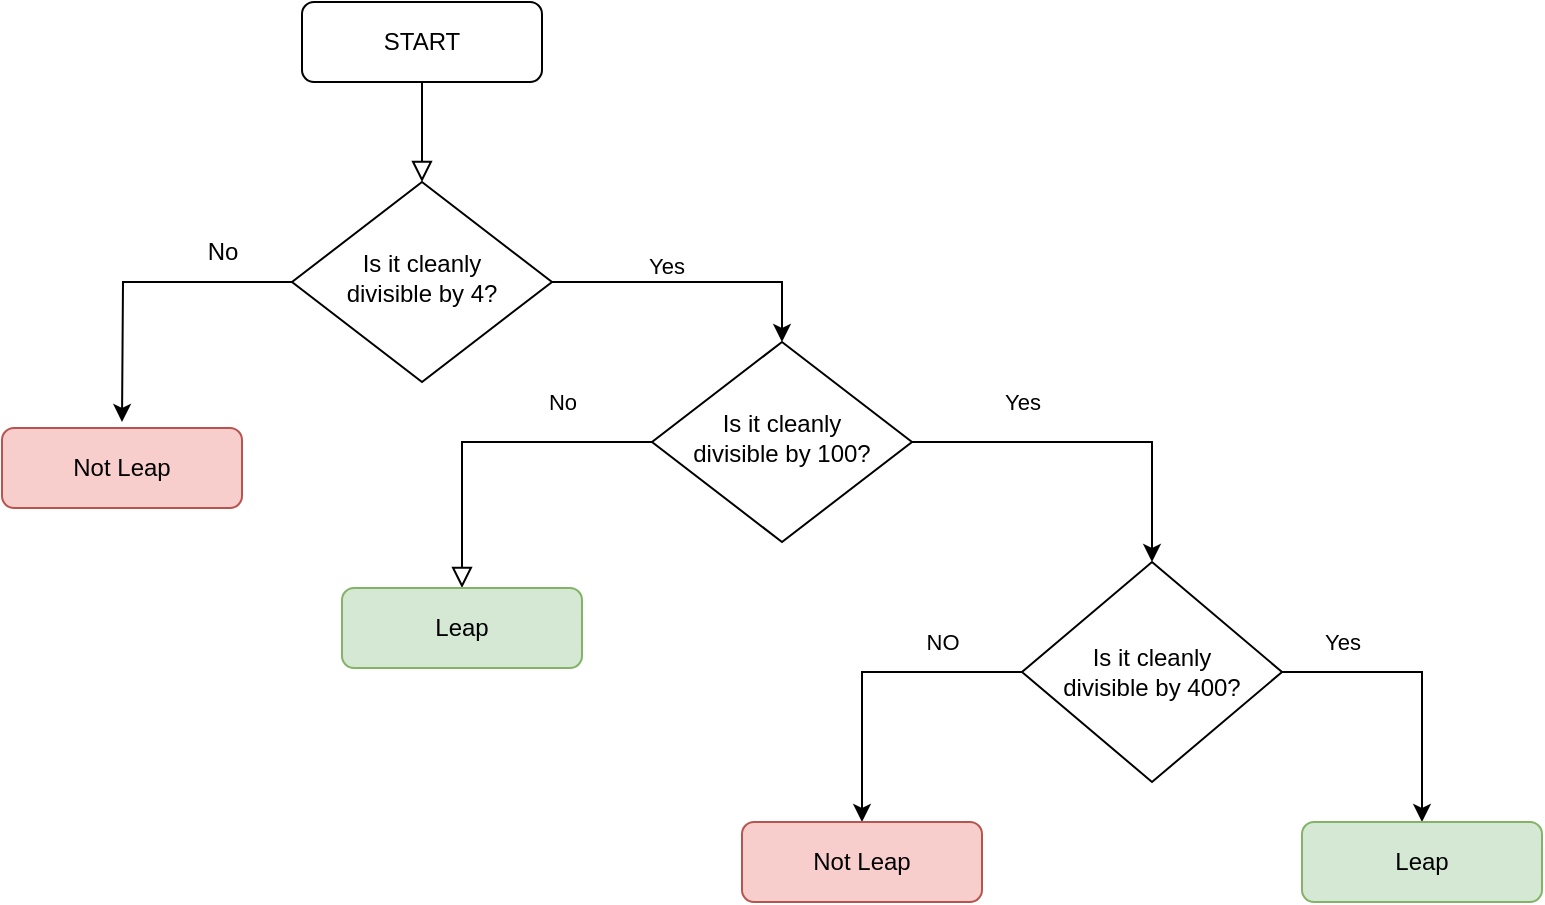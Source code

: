 <mxfile version="26.2.14">
  <diagram id="C5RBs43oDa-KdzZeNtuy" name="Page-1">
    <mxGraphModel dx="1188" dy="619" grid="1" gridSize="10" guides="1" tooltips="1" connect="1" arrows="1" fold="1" page="1" pageScale="1" pageWidth="827" pageHeight="1169" math="0" shadow="0">
      <root>
        <mxCell id="WIyWlLk6GJQsqaUBKTNV-0" />
        <mxCell id="WIyWlLk6GJQsqaUBKTNV-1" parent="WIyWlLk6GJQsqaUBKTNV-0" />
        <mxCell id="WIyWlLk6GJQsqaUBKTNV-2" value="" style="rounded=0;html=1;jettySize=auto;orthogonalLoop=1;fontSize=11;endArrow=block;endFill=0;endSize=8;strokeWidth=1;shadow=0;labelBackgroundColor=none;edgeStyle=orthogonalEdgeStyle;" parent="WIyWlLk6GJQsqaUBKTNV-1" source="WIyWlLk6GJQsqaUBKTNV-3" target="WIyWlLk6GJQsqaUBKTNV-6" edge="1">
          <mxGeometry relative="1" as="geometry" />
        </mxCell>
        <mxCell id="WIyWlLk6GJQsqaUBKTNV-3" value="&lt;span style=&quot;background-color: rgb(255, 255, 255);&quot;&gt;START&lt;/span&gt;" style="rounded=1;whiteSpace=wrap;html=1;fontSize=12;glass=0;strokeWidth=1;shadow=0;" parent="WIyWlLk6GJQsqaUBKTNV-1" vertex="1">
          <mxGeometry x="160" y="80" width="120" height="40" as="geometry" />
        </mxCell>
        <mxCell id="VORjAUfLOhhoUwx_hAki-12" style="edgeStyle=orthogonalEdgeStyle;rounded=0;orthogonalLoop=1;jettySize=auto;html=1;" edge="1" parent="WIyWlLk6GJQsqaUBKTNV-1" source="WIyWlLk6GJQsqaUBKTNV-6">
          <mxGeometry relative="1" as="geometry">
            <mxPoint x="70" y="290" as="targetPoint" />
          </mxGeometry>
        </mxCell>
        <mxCell id="VORjAUfLOhhoUwx_hAki-14" style="edgeStyle=orthogonalEdgeStyle;rounded=0;orthogonalLoop=1;jettySize=auto;html=1;entryX=0.5;entryY=0;entryDx=0;entryDy=0;" edge="1" parent="WIyWlLk6GJQsqaUBKTNV-1" source="WIyWlLk6GJQsqaUBKTNV-6" target="WIyWlLk6GJQsqaUBKTNV-10">
          <mxGeometry relative="1" as="geometry" />
        </mxCell>
        <mxCell id="VORjAUfLOhhoUwx_hAki-15" value="Yes" style="edgeLabel;html=1;align=center;verticalAlign=middle;resizable=0;points=[];" vertex="1" connectable="0" parent="VORjAUfLOhhoUwx_hAki-14">
          <mxGeometry x="-0.211" y="8" relative="1" as="geometry">
            <mxPoint as="offset" />
          </mxGeometry>
        </mxCell>
        <mxCell id="WIyWlLk6GJQsqaUBKTNV-6" value="&lt;span style=&quot;background-color: rgb(255, 255, 255);&quot;&gt;Is it cleanly&lt;/span&gt;&lt;br style=&quot;background-color: rgb(255, 255, 255);&quot;&gt;&lt;span style=&quot;background-color: rgb(255, 255, 255);&quot;&gt;divisible by 4?&lt;/span&gt;" style="rhombus;whiteSpace=wrap;html=1;shadow=0;fontFamily=Helvetica;fontSize=12;align=center;strokeWidth=1;spacing=6;spacingTop=-4;" parent="WIyWlLk6GJQsqaUBKTNV-1" vertex="1">
          <mxGeometry x="155" y="170" width="130" height="100" as="geometry" />
        </mxCell>
        <mxCell id="WIyWlLk6GJQsqaUBKTNV-7" value="&lt;span style=&quot;background-color: light-dark(rgb(248, 206, 204), rgb(237, 237, 237));&quot;&gt;Not Leap&lt;/span&gt;" style="rounded=1;whiteSpace=wrap;html=1;fontSize=12;glass=0;strokeWidth=1;shadow=0;direction=west;fillColor=#f8cecc;strokeColor=#b85450;" parent="WIyWlLk6GJQsqaUBKTNV-1" vertex="1">
          <mxGeometry x="10" y="293" width="120" height="40" as="geometry" />
        </mxCell>
        <mxCell id="WIyWlLk6GJQsqaUBKTNV-8" value="No" style="rounded=0;html=1;jettySize=auto;orthogonalLoop=1;fontSize=11;endArrow=block;endFill=0;endSize=8;strokeWidth=1;shadow=0;labelBackgroundColor=none;edgeStyle=orthogonalEdgeStyle;" parent="WIyWlLk6GJQsqaUBKTNV-1" source="WIyWlLk6GJQsqaUBKTNV-10" target="WIyWlLk6GJQsqaUBKTNV-11" edge="1">
          <mxGeometry x="-0.463" y="-20" relative="1" as="geometry">
            <mxPoint as="offset" />
          </mxGeometry>
        </mxCell>
        <mxCell id="VORjAUfLOhhoUwx_hAki-9" style="edgeStyle=orthogonalEdgeStyle;rounded=0;orthogonalLoop=1;jettySize=auto;html=1;entryX=0.5;entryY=0;entryDx=0;entryDy=0;" edge="1" parent="WIyWlLk6GJQsqaUBKTNV-1" source="WIyWlLk6GJQsqaUBKTNV-10" target="VORjAUfLOhhoUwx_hAki-0">
          <mxGeometry relative="1" as="geometry" />
        </mxCell>
        <mxCell id="VORjAUfLOhhoUwx_hAki-16" value="Yes" style="edgeLabel;html=1;align=center;verticalAlign=middle;resizable=0;points=[];" vertex="1" connectable="0" parent="VORjAUfLOhhoUwx_hAki-9">
          <mxGeometry x="-0.338" y="-1" relative="1" as="geometry">
            <mxPoint x="-5" y="-21" as="offset" />
          </mxGeometry>
        </mxCell>
        <mxCell id="WIyWlLk6GJQsqaUBKTNV-10" value="&lt;span style=&quot;background-color: rgb(255, 255, 255);&quot;&gt;Is it cleanly&lt;/span&gt;&lt;br style=&quot;background-color: rgb(255, 255, 255);&quot;&gt;&lt;span style=&quot;background-color: rgb(255, 255, 255);&quot;&gt;divisible by 100?&lt;/span&gt;" style="rhombus;whiteSpace=wrap;html=1;shadow=0;fontFamily=Helvetica;fontSize=12;align=center;strokeWidth=1;spacing=6;spacingTop=-4;rounded=0;" parent="WIyWlLk6GJQsqaUBKTNV-1" vertex="1">
          <mxGeometry x="335" y="250" width="130" height="100" as="geometry" />
        </mxCell>
        <mxCell id="WIyWlLk6GJQsqaUBKTNV-11" value="&lt;span style=&quot;&quot;&gt;Leap&lt;/span&gt;" style="rounded=1;whiteSpace=wrap;html=1;fontSize=12;glass=0;strokeWidth=1;shadow=0;fillColor=#d5e8d4;strokeColor=#82b366;labelBackgroundColor=light-dark(#d5e8d4, #ededed);" parent="WIyWlLk6GJQsqaUBKTNV-1" vertex="1">
          <mxGeometry x="180" y="373" width="120" height="40" as="geometry" />
        </mxCell>
        <mxCell id="VORjAUfLOhhoUwx_hAki-3" value="" style="edgeStyle=orthogonalEdgeStyle;rounded=0;orthogonalLoop=1;jettySize=auto;html=1;" edge="1" parent="WIyWlLk6GJQsqaUBKTNV-1" source="VORjAUfLOhhoUwx_hAki-0" target="VORjAUfLOhhoUwx_hAki-2">
          <mxGeometry relative="1" as="geometry" />
        </mxCell>
        <mxCell id="VORjAUfLOhhoUwx_hAki-6" value="Yes" style="edgeLabel;html=1;align=center;verticalAlign=middle;resizable=0;points=[];" vertex="1" connectable="0" parent="VORjAUfLOhhoUwx_hAki-3">
          <mxGeometry x="-0.176" y="-1" relative="1" as="geometry">
            <mxPoint x="-30" y="-16" as="offset" />
          </mxGeometry>
        </mxCell>
        <mxCell id="VORjAUfLOhhoUwx_hAki-5" value="" style="edgeStyle=orthogonalEdgeStyle;rounded=0;orthogonalLoop=1;jettySize=auto;html=1;" edge="1" parent="WIyWlLk6GJQsqaUBKTNV-1" source="VORjAUfLOhhoUwx_hAki-0" target="VORjAUfLOhhoUwx_hAki-4">
          <mxGeometry relative="1" as="geometry" />
        </mxCell>
        <mxCell id="VORjAUfLOhhoUwx_hAki-7" value="NO" style="edgeLabel;html=1;align=center;verticalAlign=middle;resizable=0;points=[];" vertex="1" connectable="0" parent="VORjAUfLOhhoUwx_hAki-5">
          <mxGeometry x="-0.124" y="4" relative="1" as="geometry">
            <mxPoint x="28" y="-19" as="offset" />
          </mxGeometry>
        </mxCell>
        <mxCell id="VORjAUfLOhhoUwx_hAki-0" value="&lt;span style=&quot;background-color: rgb(255, 255, 255);&quot;&gt;Is it cleanly&lt;/span&gt;&lt;br style=&quot;background-color: rgb(255, 255, 255);&quot;&gt;&lt;span style=&quot;background-color: rgb(255, 255, 255);&quot;&gt;divisible by 400?&lt;/span&gt;" style="rhombus;whiteSpace=wrap;html=1;" vertex="1" parent="WIyWlLk6GJQsqaUBKTNV-1">
          <mxGeometry x="520" y="360" width="130" height="110" as="geometry" />
        </mxCell>
        <mxCell id="VORjAUfLOhhoUwx_hAki-2" value="&lt;span style=&quot;&quot;&gt;Leap&lt;/span&gt;" style="whiteSpace=wrap;html=1;rounded=1;fillColor=#d5e8d4;strokeColor=#82b366;shadow=0;glass=0;strokeWidth=1;align=center;verticalAlign=middle;fontFamily=Helvetica;fontSize=12;fontColor=default;labelBackgroundColor=light-dark(#D5E8D4,#EDEDED);" vertex="1" parent="WIyWlLk6GJQsqaUBKTNV-1">
          <mxGeometry x="660" y="490" width="120" height="40" as="geometry" />
        </mxCell>
        <mxCell id="VORjAUfLOhhoUwx_hAki-4" value="&lt;span style=&quot;color: rgb(0, 0, 0); font-family: Helvetica; font-size: 12px; font-style: normal; font-variant-ligatures: normal; font-variant-caps: normal; font-weight: 400; letter-spacing: normal; orphans: 2; text-indent: 0px; text-transform: none; widows: 2; word-spacing: 0px; -webkit-text-stroke-width: 0px; white-space: normal; text-decoration-thickness: initial; text-decoration-style: initial; text-decoration-color: initial; float: none; display: inline !important;&quot;&gt;Not Leap&lt;/span&gt;" style="whiteSpace=wrap;html=1;rounded=1;verticalAlign=middle;align=center;fillColor=#f8cecc;strokeColor=#b85450;labelBackgroundColor=light-dark(#f8cecc, #ededed);" vertex="1" parent="WIyWlLk6GJQsqaUBKTNV-1">
          <mxGeometry x="380" y="490" width="120" height="40" as="geometry" />
        </mxCell>
        <mxCell id="VORjAUfLOhhoUwx_hAki-13" value="No" style="text;html=1;align=center;verticalAlign=middle;resizable=0;points=[];autosize=1;strokeColor=none;fillColor=none;" vertex="1" parent="WIyWlLk6GJQsqaUBKTNV-1">
          <mxGeometry x="100" y="190" width="40" height="30" as="geometry" />
        </mxCell>
      </root>
    </mxGraphModel>
  </diagram>
</mxfile>
